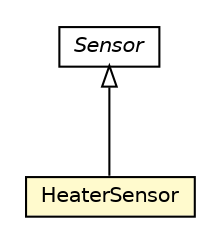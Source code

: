 #!/usr/local/bin/dot
#
# Class diagram 
# Generated by UMLGraph version R5_6-24-gf6e263 (http://www.umlgraph.org/)
#

digraph G {
	edge [fontname="Helvetica",fontsize=10,labelfontname="Helvetica",labelfontsize=10];
	node [fontname="Helvetica",fontsize=10,shape=plaintext];
	nodesep=0.25;
	ranksep=0.5;
	// org.universAAL.ontology.device.HeaterSensor
	c4370349 [label=<<table title="org.universAAL.ontology.device.HeaterSensor" border="0" cellborder="1" cellspacing="0" cellpadding="2" port="p" bgcolor="lemonChiffon" href="./HeaterSensor.html">
		<tr><td><table border="0" cellspacing="0" cellpadding="1">
<tr><td align="center" balign="center"> HeaterSensor </td></tr>
		</table></td></tr>
		</table>>, URL="./HeaterSensor.html", fontname="Helvetica", fontcolor="black", fontsize=10.0];
	// org.universAAL.ontology.device.Sensor
	c4370391 [label=<<table title="org.universAAL.ontology.device.Sensor" border="0" cellborder="1" cellspacing="0" cellpadding="2" port="p" href="./Sensor.html">
		<tr><td><table border="0" cellspacing="0" cellpadding="1">
<tr><td align="center" balign="center"><font face="Helvetica-Oblique"> Sensor </font></td></tr>
		</table></td></tr>
		</table>>, URL="./Sensor.html", fontname="Helvetica", fontcolor="black", fontsize=10.0];
	//org.universAAL.ontology.device.HeaterSensor extends org.universAAL.ontology.device.Sensor
	c4370391:p -> c4370349:p [dir=back,arrowtail=empty];
}

